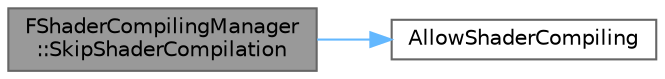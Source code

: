 digraph "FShaderCompilingManager::SkipShaderCompilation"
{
 // INTERACTIVE_SVG=YES
 // LATEX_PDF_SIZE
  bgcolor="transparent";
  edge [fontname=Helvetica,fontsize=10,labelfontname=Helvetica,labelfontsize=10];
  node [fontname=Helvetica,fontsize=10,shape=box,height=0.2,width=0.4];
  rankdir="LR";
  Node1 [id="Node000001",label="FShaderCompilingManager\l::SkipShaderCompilation",height=0.2,width=0.4,color="gray40", fillcolor="grey60", style="filled", fontcolor="black",tooltip=" "];
  Node1 -> Node2 [id="edge1_Node000001_Node000002",color="steelblue1",style="solid",tooltip=" "];
  Node2 [id="Node000002",label="AllowShaderCompiling",height=0.2,width=0.4,color="grey40", fillcolor="white", style="filled",URL="$d0/d99/ShaderCompilerCore_8h.html#a66c909fd8ff76a51bdd68b4ea186a4dd",tooltip="Returns true is shader compiling is allowed."];
}
